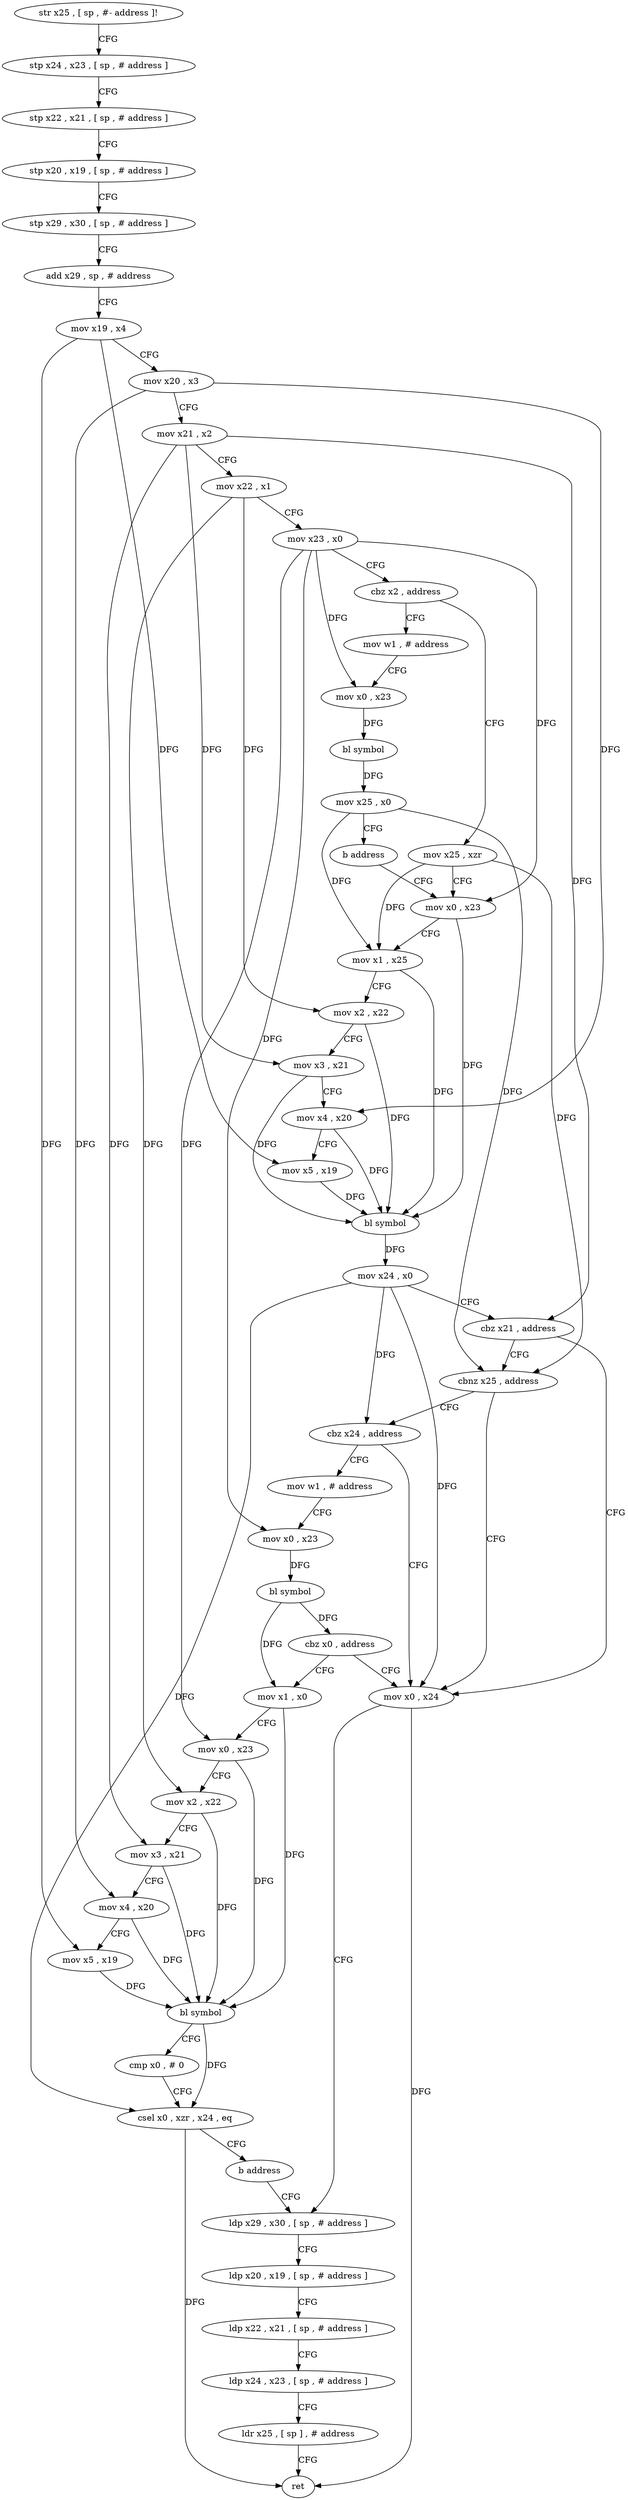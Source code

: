 digraph "func" {
"4233200" [label = "str x25 , [ sp , #- address ]!" ]
"4233204" [label = "stp x24 , x23 , [ sp , # address ]" ]
"4233208" [label = "stp x22 , x21 , [ sp , # address ]" ]
"4233212" [label = "stp x20 , x19 , [ sp , # address ]" ]
"4233216" [label = "stp x29 , x30 , [ sp , # address ]" ]
"4233220" [label = "add x29 , sp , # address" ]
"4233224" [label = "mov x19 , x4" ]
"4233228" [label = "mov x20 , x3" ]
"4233232" [label = "mov x21 , x2" ]
"4233236" [label = "mov x22 , x1" ]
"4233240" [label = "mov x23 , x0" ]
"4233244" [label = "cbz x2 , address" ]
"4233268" [label = "mov x25 , xzr" ]
"4233248" [label = "mov w1 , # address" ]
"4233272" [label = "mov x0 , x23" ]
"4233252" [label = "mov x0 , x23" ]
"4233256" [label = "bl symbol" ]
"4233260" [label = "mov x25 , x0" ]
"4233264" [label = "b address" ]
"4233372" [label = "mov x0 , x24" ]
"4233376" [label = "ldp x29 , x30 , [ sp , # address ]" ]
"4233308" [label = "cbnz x25 , address" ]
"4233312" [label = "cbz x24 , address" ]
"4233276" [label = "mov x1 , x25" ]
"4233280" [label = "mov x2 , x22" ]
"4233284" [label = "mov x3 , x21" ]
"4233288" [label = "mov x4 , x20" ]
"4233292" [label = "mov x5 , x19" ]
"4233296" [label = "bl symbol" ]
"4233300" [label = "mov x24 , x0" ]
"4233304" [label = "cbz x21 , address" ]
"4233316" [label = "mov w1 , # address" ]
"4233320" [label = "mov x0 , x23" ]
"4233324" [label = "bl symbol" ]
"4233328" [label = "cbz x0 , address" ]
"4233332" [label = "mov x1 , x0" ]
"4233336" [label = "mov x0 , x23" ]
"4233340" [label = "mov x2 , x22" ]
"4233344" [label = "mov x3 , x21" ]
"4233348" [label = "mov x4 , x20" ]
"4233352" [label = "mov x5 , x19" ]
"4233356" [label = "bl symbol" ]
"4233360" [label = "cmp x0 , # 0" ]
"4233364" [label = "csel x0 , xzr , x24 , eq" ]
"4233368" [label = "b address" ]
"4233380" [label = "ldp x20 , x19 , [ sp , # address ]" ]
"4233384" [label = "ldp x22 , x21 , [ sp , # address ]" ]
"4233388" [label = "ldp x24 , x23 , [ sp , # address ]" ]
"4233392" [label = "ldr x25 , [ sp ] , # address" ]
"4233396" [label = "ret" ]
"4233200" -> "4233204" [ label = "CFG" ]
"4233204" -> "4233208" [ label = "CFG" ]
"4233208" -> "4233212" [ label = "CFG" ]
"4233212" -> "4233216" [ label = "CFG" ]
"4233216" -> "4233220" [ label = "CFG" ]
"4233220" -> "4233224" [ label = "CFG" ]
"4233224" -> "4233228" [ label = "CFG" ]
"4233224" -> "4233292" [ label = "DFG" ]
"4233224" -> "4233352" [ label = "DFG" ]
"4233228" -> "4233232" [ label = "CFG" ]
"4233228" -> "4233288" [ label = "DFG" ]
"4233228" -> "4233348" [ label = "DFG" ]
"4233232" -> "4233236" [ label = "CFG" ]
"4233232" -> "4233284" [ label = "DFG" ]
"4233232" -> "4233304" [ label = "DFG" ]
"4233232" -> "4233344" [ label = "DFG" ]
"4233236" -> "4233240" [ label = "CFG" ]
"4233236" -> "4233280" [ label = "DFG" ]
"4233236" -> "4233340" [ label = "DFG" ]
"4233240" -> "4233244" [ label = "CFG" ]
"4233240" -> "4233252" [ label = "DFG" ]
"4233240" -> "4233272" [ label = "DFG" ]
"4233240" -> "4233320" [ label = "DFG" ]
"4233240" -> "4233336" [ label = "DFG" ]
"4233244" -> "4233268" [ label = "CFG" ]
"4233244" -> "4233248" [ label = "CFG" ]
"4233268" -> "4233272" [ label = "CFG" ]
"4233268" -> "4233276" [ label = "DFG" ]
"4233268" -> "4233308" [ label = "DFG" ]
"4233248" -> "4233252" [ label = "CFG" ]
"4233272" -> "4233276" [ label = "CFG" ]
"4233272" -> "4233296" [ label = "DFG" ]
"4233252" -> "4233256" [ label = "DFG" ]
"4233256" -> "4233260" [ label = "DFG" ]
"4233260" -> "4233264" [ label = "CFG" ]
"4233260" -> "4233276" [ label = "DFG" ]
"4233260" -> "4233308" [ label = "DFG" ]
"4233264" -> "4233272" [ label = "CFG" ]
"4233372" -> "4233376" [ label = "CFG" ]
"4233372" -> "4233396" [ label = "DFG" ]
"4233376" -> "4233380" [ label = "CFG" ]
"4233308" -> "4233372" [ label = "CFG" ]
"4233308" -> "4233312" [ label = "CFG" ]
"4233312" -> "4233372" [ label = "CFG" ]
"4233312" -> "4233316" [ label = "CFG" ]
"4233276" -> "4233280" [ label = "CFG" ]
"4233276" -> "4233296" [ label = "DFG" ]
"4233280" -> "4233284" [ label = "CFG" ]
"4233280" -> "4233296" [ label = "DFG" ]
"4233284" -> "4233288" [ label = "CFG" ]
"4233284" -> "4233296" [ label = "DFG" ]
"4233288" -> "4233292" [ label = "CFG" ]
"4233288" -> "4233296" [ label = "DFG" ]
"4233292" -> "4233296" [ label = "DFG" ]
"4233296" -> "4233300" [ label = "DFG" ]
"4233300" -> "4233304" [ label = "CFG" ]
"4233300" -> "4233372" [ label = "DFG" ]
"4233300" -> "4233312" [ label = "DFG" ]
"4233300" -> "4233364" [ label = "DFG" ]
"4233304" -> "4233372" [ label = "CFG" ]
"4233304" -> "4233308" [ label = "CFG" ]
"4233316" -> "4233320" [ label = "CFG" ]
"4233320" -> "4233324" [ label = "DFG" ]
"4233324" -> "4233328" [ label = "DFG" ]
"4233324" -> "4233332" [ label = "DFG" ]
"4233328" -> "4233372" [ label = "CFG" ]
"4233328" -> "4233332" [ label = "CFG" ]
"4233332" -> "4233336" [ label = "CFG" ]
"4233332" -> "4233356" [ label = "DFG" ]
"4233336" -> "4233340" [ label = "CFG" ]
"4233336" -> "4233356" [ label = "DFG" ]
"4233340" -> "4233344" [ label = "CFG" ]
"4233340" -> "4233356" [ label = "DFG" ]
"4233344" -> "4233348" [ label = "CFG" ]
"4233344" -> "4233356" [ label = "DFG" ]
"4233348" -> "4233352" [ label = "CFG" ]
"4233348" -> "4233356" [ label = "DFG" ]
"4233352" -> "4233356" [ label = "DFG" ]
"4233356" -> "4233360" [ label = "CFG" ]
"4233356" -> "4233364" [ label = "DFG" ]
"4233360" -> "4233364" [ label = "CFG" ]
"4233364" -> "4233368" [ label = "CFG" ]
"4233364" -> "4233396" [ label = "DFG" ]
"4233368" -> "4233376" [ label = "CFG" ]
"4233380" -> "4233384" [ label = "CFG" ]
"4233384" -> "4233388" [ label = "CFG" ]
"4233388" -> "4233392" [ label = "CFG" ]
"4233392" -> "4233396" [ label = "CFG" ]
}
